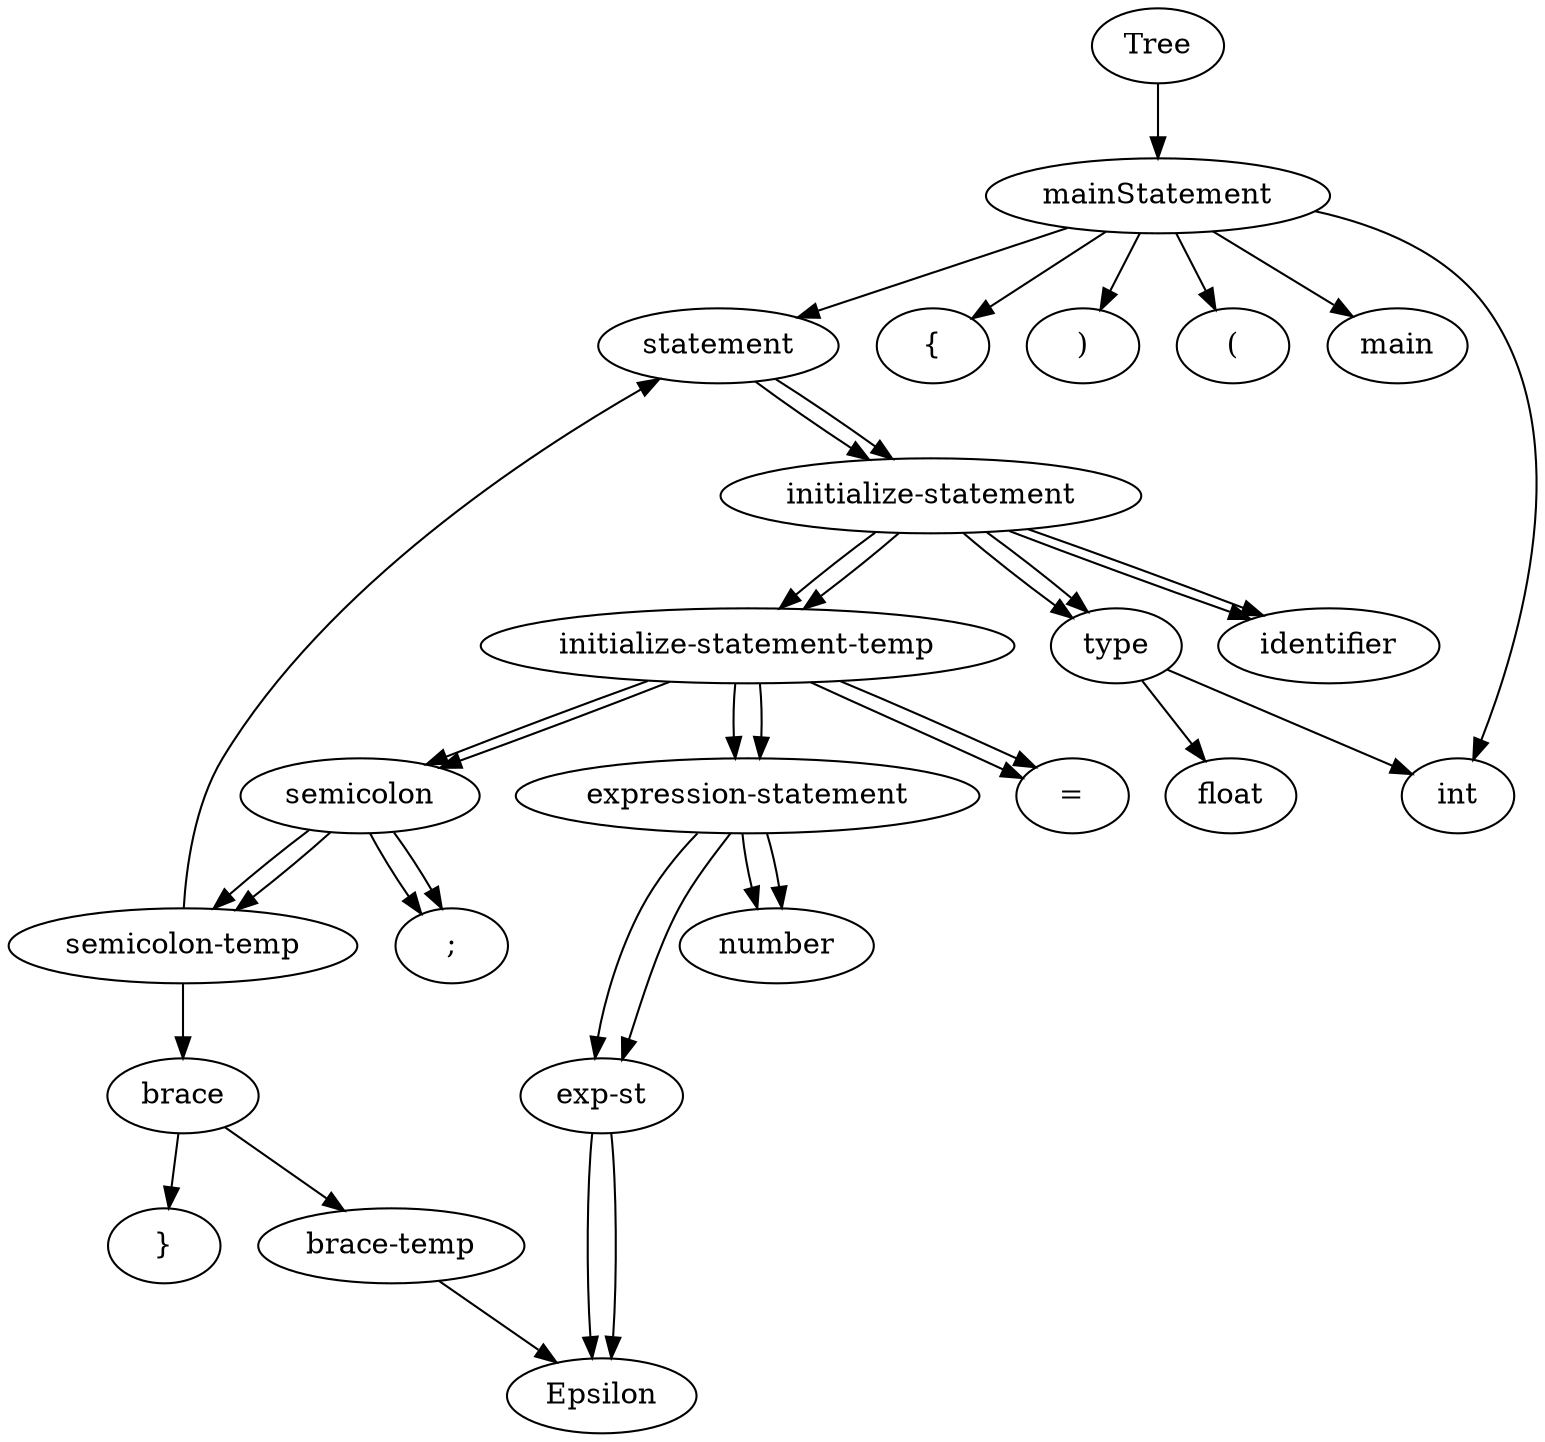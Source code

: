 digraph {
	Tree [label=Tree]
	mainStatement [label=mainStatement]
	Tree -> mainStatement
	mainStatement [label=mainStatement]
	statement [label=statement]
	mainStatement -> statement
	"{" [label="{"]
	mainStatement -> "{"
	")" [label=")"]
	mainStatement -> ")"
	"(" [label="("]
	mainStatement -> "("
	main [label=main]
	mainStatement -> main
	int [label=int]
	mainStatement -> int
	statement [label=statement]
	"initialize-statement" [label="initialize-statement"]
	statement -> "initialize-statement"
	"initialize-statement" [label="initialize-statement"]
	"initialize-statement-temp" [label="initialize-statement-temp"]
	"initialize-statement" -> "initialize-statement-temp"
	identifier [label=identifier]
	"initialize-statement" -> identifier
	type [label=type]
	"initialize-statement" -> type
	type [label=type]
	int [label=int]
	type -> int
	"initialize-statement-temp" [label="initialize-statement-temp"]
	semicolon [label=semicolon]
	"initialize-statement-temp" -> semicolon
	"expression-statement" [label="expression-statement"]
	"initialize-statement-temp" -> "expression-statement"
	"=" [label="="]
	"initialize-statement-temp" -> "="
	"expression-statement" [label="expression-statement"]
	"exp-st" [label="exp-st"]
	"expression-statement" -> "exp-st"
	number [label=number]
	"expression-statement" -> number
	"exp-st" -> Epsilon
	semicolon [label=semicolon]
	"semicolon-temp" [label="semicolon-temp"]
	semicolon -> "semicolon-temp"
	";" [label=";"]
	semicolon -> ";"
	"semicolon-temp" [label="semicolon-temp"]
	statement [label=statement]
	"semicolon-temp" -> statement
	statement [label=statement]
	"initialize-statement" [label="initialize-statement"]
	statement -> "initialize-statement"
	"initialize-statement" [label="initialize-statement"]
	"initialize-statement-temp" [label="initialize-statement-temp"]
	"initialize-statement" -> "initialize-statement-temp"
	identifier [label=identifier]
	"initialize-statement" -> identifier
	type [label=type]
	"initialize-statement" -> type
	type [label=type]
	float [label=float]
	type -> float
	"initialize-statement-temp" [label="initialize-statement-temp"]
	semicolon [label=semicolon]
	"initialize-statement-temp" -> semicolon
	"expression-statement" [label="expression-statement"]
	"initialize-statement-temp" -> "expression-statement"
	"=" [label="="]
	"initialize-statement-temp" -> "="
	"expression-statement" [label="expression-statement"]
	"exp-st" [label="exp-st"]
	"expression-statement" -> "exp-st"
	number [label=number]
	"expression-statement" -> number
	"exp-st" -> Epsilon
	semicolon [label=semicolon]
	"semicolon-temp" [label="semicolon-temp"]
	semicolon -> "semicolon-temp"
	";" [label=";"]
	semicolon -> ";"
	"semicolon-temp" [label="semicolon-temp"]
	brace [label=brace]
	"semicolon-temp" -> brace
	brace [label=brace]
	"brace-temp" [label="brace-temp"]
	brace -> "brace-temp"
	"}" [label="}"]
	brace -> "}"
	"brace-temp" -> Epsilon
}
